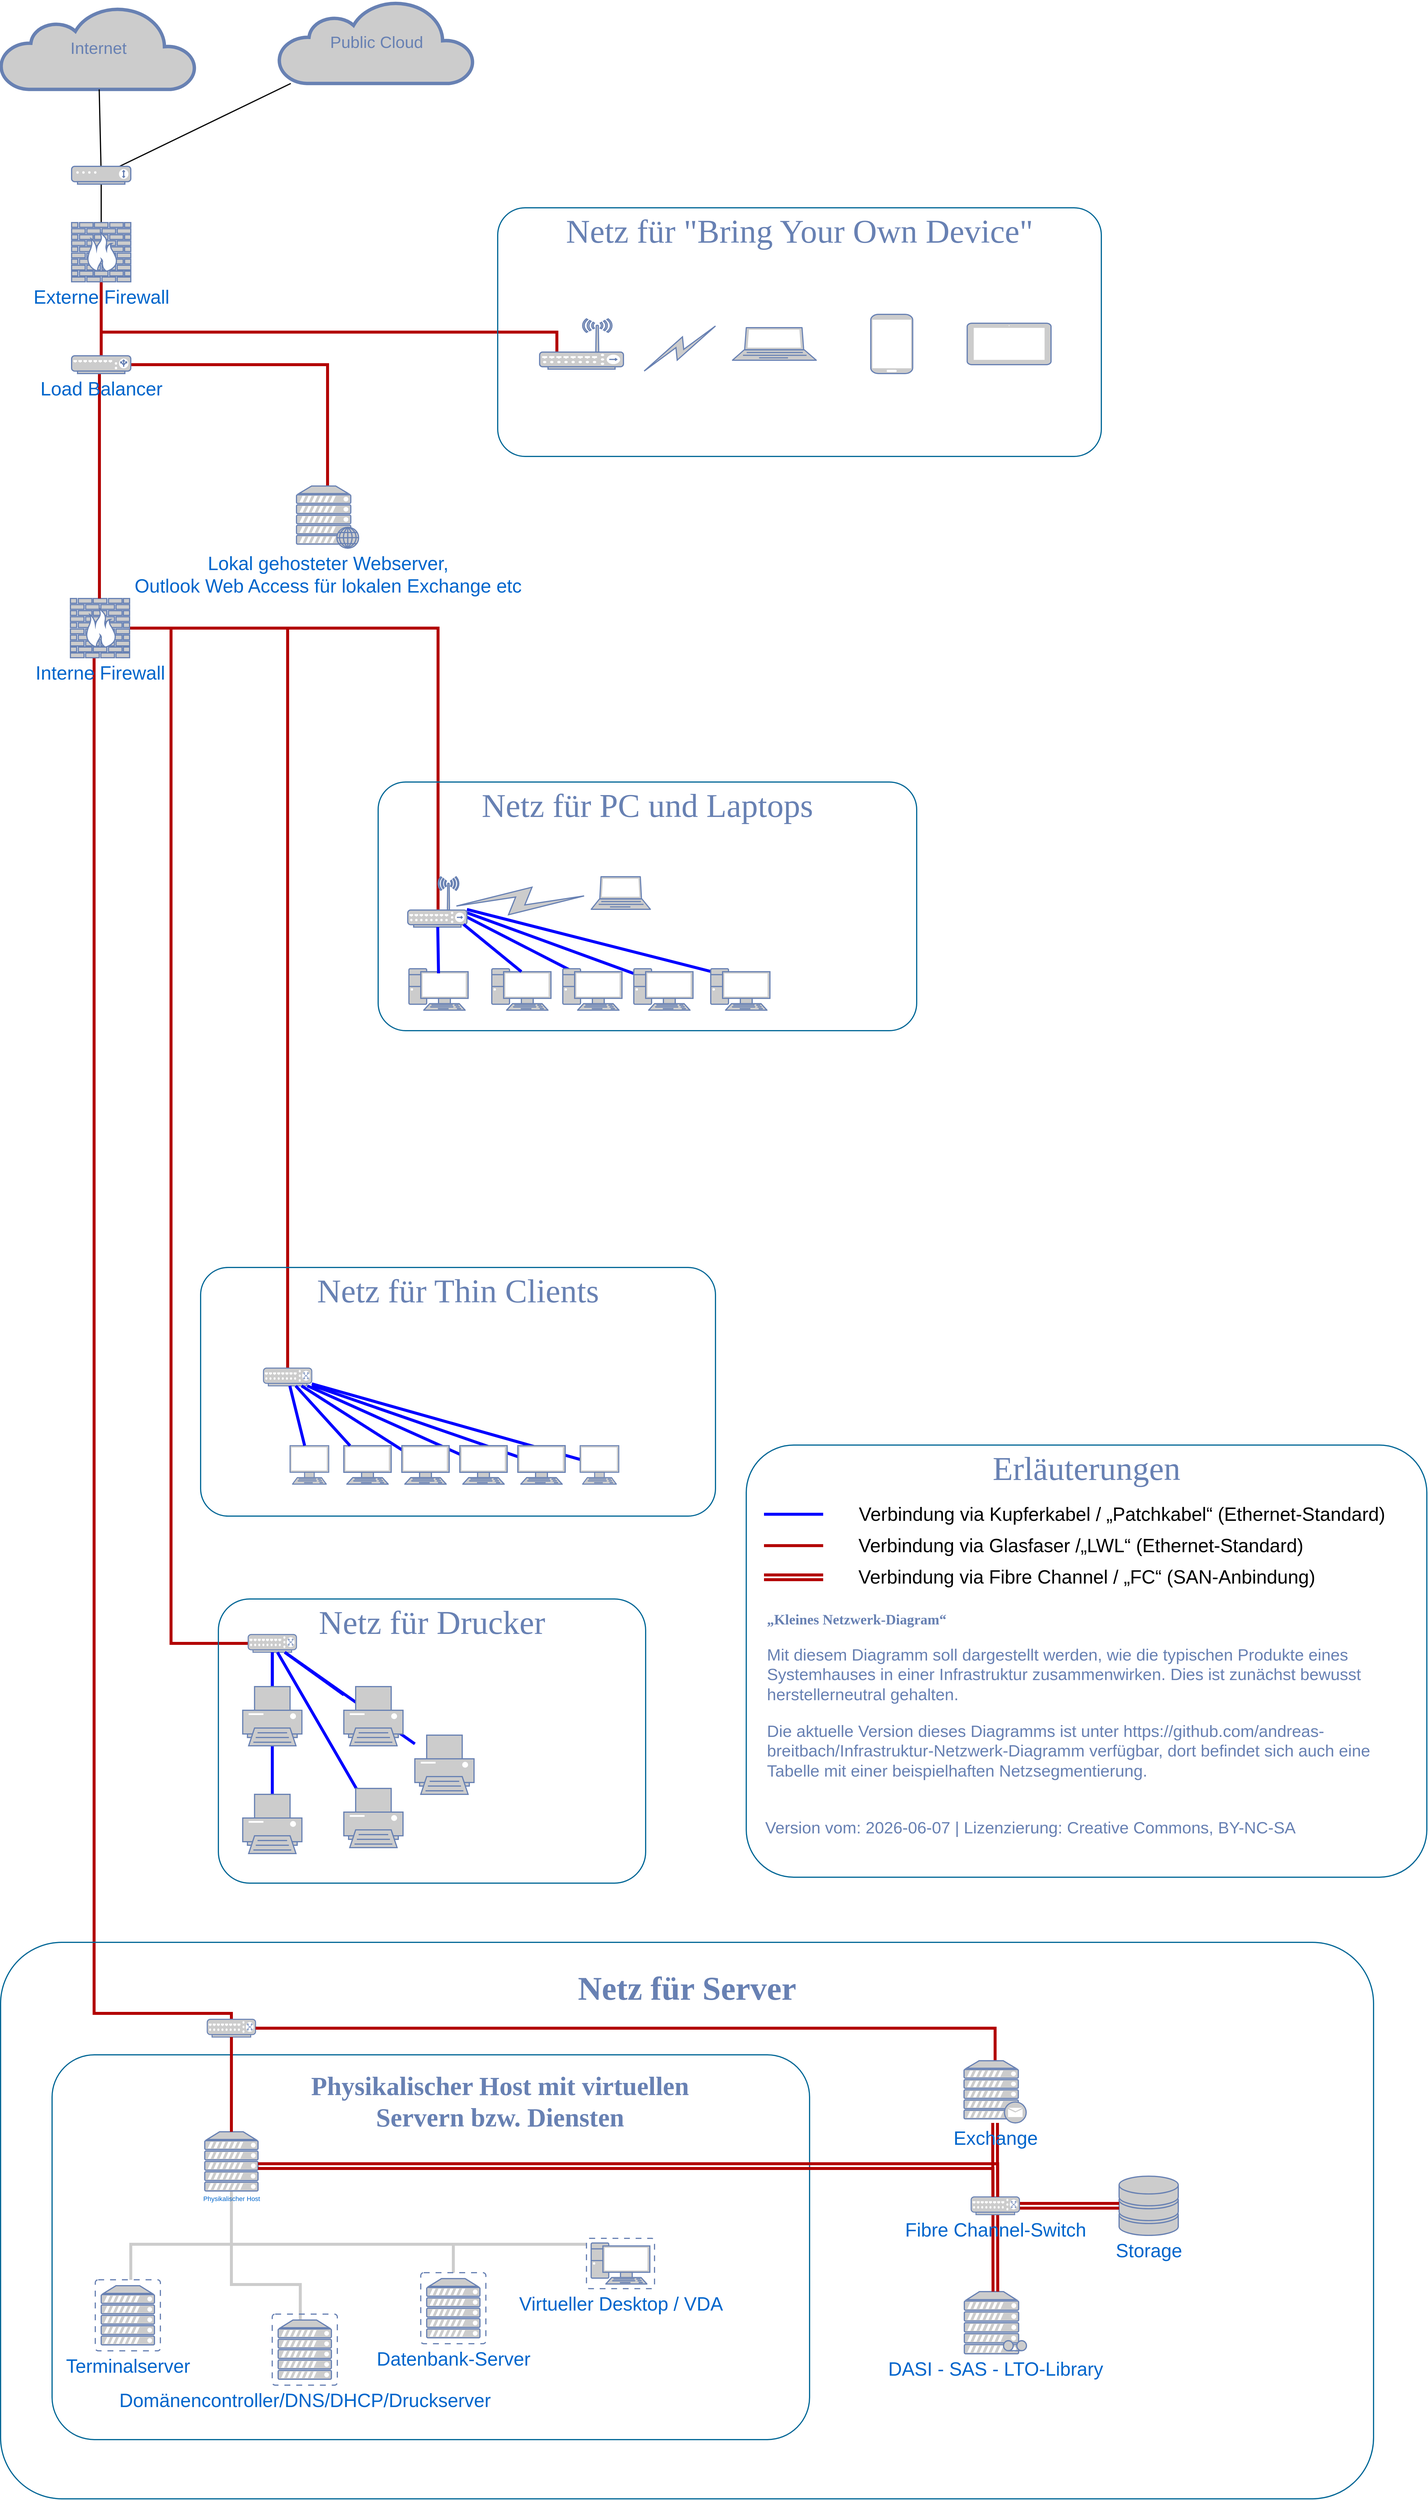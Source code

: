 <mxfile version="21.5.0" type="github">
  <diagram name="Seite-1" id="8-7M1oQOfn6xRrpXZHGh">
    <mxGraphModel dx="10344" dy="5720" grid="1" gridSize="10" guides="1" tooltips="1" connect="1" arrows="1" fold="1" page="1" pageScale="1" pageWidth="10000" pageHeight="10000" math="0" shadow="0">
      <root>
        <mxCell id="0" />
        <mxCell id="1" parent="0" />
        <mxCell id="pISYecKRWvW4cgzkgIgh-199" style="edgeStyle=orthogonalEdgeStyle;shape=connector;rounded=0;orthogonalLoop=1;jettySize=auto;html=1;entryX=0.5;entryY=1;entryDx=0;entryDy=0;entryPerimeter=0;labelBackgroundColor=default;strokeColor=#B20000;strokeWidth=5;fontFamily=Helvetica;fontSize=11;fontColor=default;endArrow=none;endFill=0;fillColor=#e51400;exitX=0.5;exitY=0.888;exitDx=0;exitDy=0;exitPerimeter=0;" parent="1" source="pISYecKRWvW4cgzkgIgh-186" target="pISYecKRWvW4cgzkgIgh-7" edge="1">
          <mxGeometry relative="1" as="geometry">
            <Array as="points">
              <mxPoint x="2460" y="660" />
              <mxPoint x="1690" y="660" />
            </Array>
          </mxGeometry>
        </mxCell>
        <mxCell id="pISYecKRWvW4cgzkgIgh-6" style="edgeStyle=none;html=1;labelBackgroundColor=none;endArrow=none;endFill=0;strokeWidth=2;fontFamily=Verdana;fontSize=28;fontColor=#6881B3;" parent="1" source="pISYecKRWvW4cgzkgIgh-7" target="pISYecKRWvW4cgzkgIgh-91" edge="1">
          <mxGeometry relative="1" as="geometry">
            <mxPoint x="1690" y="390" as="targetPoint" />
          </mxGeometry>
        </mxCell>
        <mxCell id="pISYecKRWvW4cgzkgIgh-135" style="edgeStyle=orthogonalEdgeStyle;shape=connector;rounded=0;orthogonalLoop=1;jettySize=auto;html=1;labelBackgroundColor=default;strokeColor=#B20000;strokeWidth=5;fontFamily=Helvetica;fontSize=11;fontColor=default;endArrow=none;endFill=0;fillColor=#e51400;" parent="1" source="pISYecKRWvW4cgzkgIgh-83" target="pISYecKRWvW4cgzkgIgh-134" edge="1">
          <mxGeometry relative="1" as="geometry" />
        </mxCell>
        <mxCell id="pISYecKRWvW4cgzkgIgh-136" style="edgeStyle=orthogonalEdgeStyle;shape=connector;rounded=0;orthogonalLoop=1;jettySize=auto;html=1;entryX=0.5;entryY=0;entryDx=0;entryDy=0;entryPerimeter=0;labelBackgroundColor=default;strokeColor=#B20000;strokeWidth=5;fontFamily=Helvetica;fontSize=11;fontColor=default;endArrow=none;endFill=0;fillColor=#e51400;" parent="1" source="pISYecKRWvW4cgzkgIgh-7" target="pISYecKRWvW4cgzkgIgh-83" edge="1">
          <mxGeometry relative="1" as="geometry" />
        </mxCell>
        <mxCell id="pISYecKRWvW4cgzkgIgh-7" value="&lt;div style=&quot;font-size: 32px;&quot;&gt;&lt;font style=&quot;font-size: 32px;&quot;&gt;Externe Firewall&lt;/font&gt;&lt;/div&gt;&lt;div style=&quot;font-size: 32px;&quot;&gt;&lt;font style=&quot;font-size: 32px;&quot;&gt;&lt;br&gt;&lt;/font&gt;&lt;/div&gt;" style="fontColor=#0066CC;verticalAlign=top;verticalLabelPosition=bottom;labelPosition=center;align=center;html=1;fillColor=#CCCCCC;strokeColor=#6881B3;gradientColor=none;gradientDirection=north;strokeWidth=2;shape=mxgraph.networks.firewall;rounded=0;shadow=0;comic=0;" parent="1" vertex="1">
          <mxGeometry x="1640" y="475" width="100" height="100" as="geometry" />
        </mxCell>
        <mxCell id="pISYecKRWvW4cgzkgIgh-55" value="Internet" style="html=1;fillColor=#CCCCCC;strokeColor=#6881B3;gradientColor=none;gradientDirection=north;strokeWidth=2;shape=mxgraph.networks.cloud;fontColor=#6881B3;rounded=0;shadow=0;comic=0;align=center;fontSize=28;" parent="1" vertex="1">
          <mxGeometry x="1520" y="110" width="330" height="140" as="geometry" />
        </mxCell>
        <mxCell id="pISYecKRWvW4cgzkgIgh-56" style="edgeStyle=none;html=1;labelBackgroundColor=none;endArrow=none;endFill=0;strokeWidth=2;fontFamily=Verdana;fontSize=28;fontColor=#6881B3;" parent="1" source="pISYecKRWvW4cgzkgIgh-91" target="pISYecKRWvW4cgzkgIgh-55" edge="1">
          <mxGeometry relative="1" as="geometry">
            <mxPoint x="1689.615" y="360" as="sourcePoint" />
          </mxGeometry>
        </mxCell>
        <mxCell id="pISYecKRWvW4cgzkgIgh-57" style="edgeStyle=none;html=1;labelBackgroundColor=none;endArrow=none;endFill=0;strokeWidth=2;fontFamily=Verdana;fontSize=28;fontColor=#6881B3;" parent="1" source="pISYecKRWvW4cgzkgIgh-91" target="pISYecKRWvW4cgzkgIgh-78" edge="1">
          <mxGeometry relative="1" as="geometry">
            <mxPoint x="1714.412" y="360" as="sourcePoint" />
          </mxGeometry>
        </mxCell>
        <mxCell id="pISYecKRWvW4cgzkgIgh-78" value="Public Cloud" style="html=1;fillColor=#CCCCCC;strokeColor=#6881B3;gradientColor=none;gradientDirection=north;strokeWidth=2;shape=mxgraph.networks.cloud;fontColor=#6881B3;rounded=0;shadow=0;comic=0;align=center;fontSize=28;" parent="1" vertex="1">
          <mxGeometry x="1990" y="100" width="330" height="140" as="geometry" />
        </mxCell>
        <mxCell id="pISYecKRWvW4cgzkgIgh-119" style="edgeStyle=orthogonalEdgeStyle;shape=connector;rounded=0;orthogonalLoop=1;jettySize=auto;html=1;entryX=0.5;entryY=0;entryDx=0;entryDy=0;entryPerimeter=0;labelBackgroundColor=default;strokeColor=#B20000;strokeWidth=5;fontFamily=Helvetica;fontSize=11;fontColor=default;endArrow=none;endFill=0;fillColor=#e51400;" parent="1" source="pISYecKRWvW4cgzkgIgh-80" target="pISYecKRWvW4cgzkgIgh-117" edge="1">
          <mxGeometry relative="1" as="geometry">
            <Array as="points">
              <mxPoint x="1678" y="3500" />
            </Array>
          </mxGeometry>
        </mxCell>
        <mxCell id="pISYecKRWvW4cgzkgIgh-120" style="edgeStyle=orthogonalEdgeStyle;shape=connector;rounded=0;orthogonalLoop=1;jettySize=auto;html=1;entryX=0.512;entryY=0.814;entryDx=0;entryDy=0;entryPerimeter=0;labelBackgroundColor=default;strokeColor=#B20000;strokeWidth=5;fontFamily=Helvetica;fontSize=11;fontColor=default;endArrow=none;endFill=0;fillColor=#e51400;" parent="1" source="pISYecKRWvW4cgzkgIgh-80" target="pISYecKRWvW4cgzkgIgh-70" edge="1">
          <mxGeometry relative="1" as="geometry" />
        </mxCell>
        <mxCell id="pISYecKRWvW4cgzkgIgh-121" style="edgeStyle=orthogonalEdgeStyle;shape=connector;rounded=0;orthogonalLoop=1;jettySize=auto;html=1;labelBackgroundColor=default;strokeColor=#B20000;strokeWidth=5;fontFamily=Helvetica;fontSize=11;fontColor=default;endArrow=none;endFill=0;fillColor=#e51400;" parent="1" source="pISYecKRWvW4cgzkgIgh-80" target="pISYecKRWvW4cgzkgIgh-93" edge="1">
          <mxGeometry relative="1" as="geometry" />
        </mxCell>
        <mxCell id="pISYecKRWvW4cgzkgIgh-122" style="edgeStyle=orthogonalEdgeStyle;shape=connector;rounded=0;orthogonalLoop=1;jettySize=auto;html=1;labelBackgroundColor=default;strokeColor=#B20000;strokeWidth=5;fontFamily=Helvetica;fontSize=11;fontColor=default;endArrow=none;endFill=0;fillColor=#e51400;" parent="1" target="pISYecKRWvW4cgzkgIgh-111" edge="1">
          <mxGeometry relative="1" as="geometry">
            <mxPoint x="1868" y="1160.003" as="sourcePoint" />
            <mxPoint x="2028.163" y="2199.98" as="targetPoint" />
            <Array as="points">
              <mxPoint x="1808" y="1160" />
            </Array>
          </mxGeometry>
        </mxCell>
        <mxCell id="pISYecKRWvW4cgzkgIgh-80" value="&lt;div style=&quot;font-size: 32px;&quot;&gt;Interne Firewall&lt;/div&gt;" style="fontColor=#0066CC;verticalAlign=top;verticalLabelPosition=bottom;labelPosition=center;align=center;html=1;fillColor=#CCCCCC;strokeColor=#6881B3;gradientColor=none;gradientDirection=north;strokeWidth=2;shape=mxgraph.networks.firewall;rounded=0;shadow=0;comic=0;" parent="1" vertex="1">
          <mxGeometry x="1638" y="1110" width="100" height="100" as="geometry" />
        </mxCell>
        <mxCell id="pISYecKRWvW4cgzkgIgh-137" style="edgeStyle=orthogonalEdgeStyle;shape=connector;rounded=0;orthogonalLoop=1;jettySize=auto;html=1;entryX=0.5;entryY=0;entryDx=0;entryDy=0;entryPerimeter=0;labelBackgroundColor=default;strokeColor=#B20000;strokeWidth=5;fontFamily=Helvetica;fontSize=11;fontColor=default;endArrow=none;endFill=0;fillColor=#e51400;" parent="1" edge="1">
          <mxGeometry relative="1" as="geometry">
            <mxPoint x="1689.0" y="730" as="sourcePoint" />
            <mxPoint x="1687.0" y="1110" as="targetPoint" />
            <Array as="points">
              <mxPoint x="1687" y="730" />
            </Array>
          </mxGeometry>
        </mxCell>
        <mxCell id="pISYecKRWvW4cgzkgIgh-83" value="&lt;font style=&quot;font-size: 32px;&quot;&gt;Load Balancer&lt;/font&gt;" style="fontColor=#0066CC;verticalAlign=top;verticalLabelPosition=bottom;labelPosition=center;align=center;html=1;outlineConnect=0;fillColor=#CCCCCC;strokeColor=#6881B3;gradientColor=none;gradientDirection=north;strokeWidth=2;shape=mxgraph.networks.load_balancer;" parent="1" vertex="1">
          <mxGeometry x="1640" y="700" width="100" height="30" as="geometry" />
        </mxCell>
        <mxCell id="pISYecKRWvW4cgzkgIgh-91" value="" style="fontColor=#0066CC;verticalAlign=top;verticalLabelPosition=bottom;labelPosition=center;align=center;html=1;outlineConnect=0;fillColor=#CCCCCC;strokeColor=#6881B3;gradientColor=none;gradientDirection=north;strokeWidth=2;shape=mxgraph.networks.modem;" parent="1" vertex="1">
          <mxGeometry x="1640" y="380" width="100" height="30" as="geometry" />
        </mxCell>
        <mxCell id="pISYecKRWvW4cgzkgIgh-134" value="&lt;font style=&quot;font-size: 32px;&quot;&gt;Lokal gehosteter Webserver, &lt;br&gt;&lt;/font&gt;&lt;div style=&quot;font-size: 32px;&quot;&gt;&lt;font style=&quot;font-size: 32px;&quot;&gt;Outlook Web Access für lokalen Exchange etc&lt;/font&gt;&lt;/div&gt;" style="fontColor=#0066CC;verticalAlign=top;verticalLabelPosition=bottom;labelPosition=center;align=center;html=1;outlineConnect=0;fillColor=#CCCCCC;strokeColor=#6881B3;gradientColor=none;gradientDirection=north;strokeWidth=2;shape=mxgraph.networks.web_server;fontFamily=Helvetica;fontSize=11;" parent="1" vertex="1">
          <mxGeometry x="2020" y="920" width="105" height="105" as="geometry" />
        </mxCell>
        <mxCell id="pISYecKRWvW4cgzkgIgh-175" value="" style="group" parent="1" vertex="1" connectable="0">
          <mxGeometry x="1520" y="3380" width="2320" height="940" as="geometry" />
        </mxCell>
        <mxCell id="pISYecKRWvW4cgzkgIgh-174" style="edgeStyle=orthogonalEdgeStyle;shape=link;rounded=0;orthogonalLoop=1;jettySize=auto;html=1;labelBackgroundColor=default;strokeColor=#B20000;strokeWidth=5;fontFamily=Helvetica;fontSize=11;fontColor=default;endArrow=none;endFill=0;fillColor=#e51400;" parent="pISYecKRWvW4cgzkgIgh-175" source="pISYecKRWvW4cgzkgIgh-138" target="pISYecKRWvW4cgzkgIgh-171" edge="1">
          <mxGeometry relative="1" as="geometry" />
        </mxCell>
        <mxCell id="pISYecKRWvW4cgzkgIgh-5" value="&lt;h1&gt;Netz für Server&lt;/h1&gt;" style="rounded=1;whiteSpace=wrap;html=1;shadow=0;comic=0;strokeColor=#036897;strokeWidth=2;fillColor=none;fontFamily=Verdana;fontSize=28;fontColor=#6881B3;align=center;arcSize=11;verticalAlign=top;" parent="pISYecKRWvW4cgzkgIgh-175" vertex="1">
          <mxGeometry width="2320" height="940" as="geometry" />
        </mxCell>
        <mxCell id="pISYecKRWvW4cgzkgIgh-117" value="" style="fontColor=#0066CC;verticalAlign=top;verticalLabelPosition=bottom;labelPosition=center;align=center;html=1;outlineConnect=0;fillColor=#CCCCCC;strokeColor=#6881B3;gradientColor=none;gradientDirection=north;strokeWidth=2;shape=mxgraph.networks.switch;" parent="pISYecKRWvW4cgzkgIgh-175" vertex="1">
          <mxGeometry x="349.157" y="130" width="81.69" height="30" as="geometry" />
        </mxCell>
        <mxCell id="pISYecKRWvW4cgzkgIgh-168" style="edgeStyle=orthogonalEdgeStyle;shape=connector;rounded=0;orthogonalLoop=1;jettySize=auto;html=1;entryX=1;entryY=0.5;entryDx=0;entryDy=0;entryPerimeter=0;labelBackgroundColor=default;strokeColor=#B20000;strokeWidth=5;fontFamily=Helvetica;fontSize=11;fontColor=default;endArrow=none;endFill=0;fillColor=#e51400;" parent="pISYecKRWvW4cgzkgIgh-175" source="pISYecKRWvW4cgzkgIgh-138" target="pISYecKRWvW4cgzkgIgh-117" edge="1">
          <mxGeometry relative="1" as="geometry">
            <Array as="points">
              <mxPoint x="1681" y="145" />
            </Array>
          </mxGeometry>
        </mxCell>
        <mxCell id="pISYecKRWvW4cgzkgIgh-138" value="&lt;div style=&quot;font-size: 32px;&quot;&gt;&lt;font style=&quot;font-size: 32px;&quot;&gt;Exchange&lt;/font&gt;&lt;/div&gt;" style="fontColor=#0066CC;verticalAlign=top;verticalLabelPosition=bottom;labelPosition=center;align=center;html=1;outlineConnect=0;fillColor=#CCCCCC;strokeColor=#6881B3;gradientColor=none;gradientDirection=north;strokeWidth=2;shape=mxgraph.networks.mail_server;fontFamily=Helvetica;fontSize=11;" parent="pISYecKRWvW4cgzkgIgh-175" vertex="1">
          <mxGeometry x="1628" y="200" width="105" height="105" as="geometry" />
        </mxCell>
        <mxCell id="pISYecKRWvW4cgzkgIgh-142" value="&lt;font style=&quot;font-size: 32px;&quot;&gt;Storage&lt;/font&gt;" style="fontColor=#0066CC;verticalAlign=top;verticalLabelPosition=bottom;labelPosition=center;align=center;html=1;outlineConnect=0;fillColor=#CCCCCC;strokeColor=#6881B3;gradientColor=none;gradientDirection=north;strokeWidth=2;shape=mxgraph.networks.storage;fontFamily=Helvetica;fontSize=11;" parent="pISYecKRWvW4cgzkgIgh-175" vertex="1">
          <mxGeometry x="1890" y="395" width="100" height="100" as="geometry" />
        </mxCell>
        <mxCell id="pISYecKRWvW4cgzkgIgh-145" value="&lt;font style=&quot;font-size: 32px;&quot;&gt;DASI - SAS - LTO-Library&lt;/font&gt;" style="fontColor=#0066CC;verticalAlign=top;verticalLabelPosition=bottom;labelPosition=center;align=center;html=1;outlineConnect=0;fillColor=#CCCCCC;strokeColor=#6881B3;gradientColor=none;gradientDirection=north;strokeWidth=2;shape=mxgraph.networks.tape_storage;fontFamily=Helvetica;fontSize=11;" parent="pISYecKRWvW4cgzkgIgh-175" vertex="1">
          <mxGeometry x="1628.5" y="590" width="105" height="105" as="geometry" />
        </mxCell>
        <mxCell id="pISYecKRWvW4cgzkgIgh-166" value="" style="group" parent="pISYecKRWvW4cgzkgIgh-175" vertex="1" connectable="0">
          <mxGeometry x="87" y="190" width="1470" height="650" as="geometry" />
        </mxCell>
        <mxCell id="pISYecKRWvW4cgzkgIgh-157" value="&lt;h1&gt;&lt;br&gt;&lt;/h1&gt;" style="rounded=1;whiteSpace=wrap;html=1;shadow=0;comic=0;strokeColor=#036897;strokeWidth=2;fillColor=none;fontFamily=Verdana;fontSize=28;fontColor=#6881B3;align=center;arcSize=11;verticalAlign=top;" parent="pISYecKRWvW4cgzkgIgh-166" vertex="1">
          <mxGeometry width="1280" height="650" as="geometry" />
        </mxCell>
        <mxCell id="pISYecKRWvW4cgzkgIgh-165" style="edgeStyle=orthogonalEdgeStyle;shape=connector;rounded=0;orthogonalLoop=1;jettySize=auto;html=1;labelBackgroundColor=default;strokeColor=#CCCCCC;strokeWidth=5;fontFamily=Helvetica;fontSize=11;fontColor=default;endArrow=none;endFill=0;fillColor=#e51400;exitX=0.431;exitY=0.277;exitDx=0;exitDy=0;exitPerimeter=0;" parent="pISYecKRWvW4cgzkgIgh-166" source="pISYecKRWvW4cgzkgIgh-149" target="pISYecKRWvW4cgzkgIgh-144" edge="1">
          <mxGeometry relative="1" as="geometry">
            <mxPoint x="-120" y="310" as="sourcePoint" />
            <mxPoint x="95.059" y="79.0" as="targetPoint" />
            <Array as="points">
              <mxPoint x="419" y="388" />
              <mxPoint x="303" y="388" />
            </Array>
          </mxGeometry>
        </mxCell>
        <mxCell id="pISYecKRWvW4cgzkgIgh-149" value="&lt;font style=&quot;font-size: 32px;&quot;&gt;Domänencontroller/DNS/DHCP/Druckserver&lt;/font&gt;" style="fontColor=#0066CC;verticalAlign=top;verticalLabelPosition=bottom;labelPosition=center;align=center;html=1;outlineConnect=0;fillColor=#CCCCCC;strokeColor=#6881B3;gradientColor=none;gradientDirection=north;strokeWidth=2;shape=mxgraph.networks.virtual_server;fontFamily=Helvetica;fontSize=11;" parent="pISYecKRWvW4cgzkgIgh-166" vertex="1">
          <mxGeometry x="372" y="438" width="110" height="120" as="geometry" />
        </mxCell>
        <mxCell id="pISYecKRWvW4cgzkgIgh-162" style="edgeStyle=orthogonalEdgeStyle;shape=connector;rounded=0;orthogonalLoop=1;jettySize=auto;html=1;labelBackgroundColor=default;strokeColor=#CCCCCC;strokeWidth=5;fontFamily=Helvetica;fontSize=11;fontColor=default;endArrow=none;endFill=0;fillColor=#e51400;" parent="pISYecKRWvW4cgzkgIgh-166" source="pISYecKRWvW4cgzkgIgh-150" target="pISYecKRWvW4cgzkgIgh-144" edge="1">
          <mxGeometry relative="1" as="geometry">
            <Array as="points">
              <mxPoint x="133" y="320" />
              <mxPoint x="303" y="320" />
            </Array>
          </mxGeometry>
        </mxCell>
        <mxCell id="pISYecKRWvW4cgzkgIgh-150" value="&lt;font style=&quot;font-size: 32px;&quot;&gt;Terminalserver&lt;/font&gt;" style="fontColor=#0066CC;verticalAlign=top;verticalLabelPosition=bottom;labelPosition=center;align=center;html=1;outlineConnect=0;fillColor=#CCCCCC;strokeColor=#6881B3;gradientColor=none;gradientDirection=north;strokeWidth=2;shape=mxgraph.networks.virtual_server;fontFamily=Helvetica;fontSize=11;" parent="pISYecKRWvW4cgzkgIgh-166" vertex="1">
          <mxGeometry x="73" y="380" width="110" height="120" as="geometry" />
        </mxCell>
        <mxCell id="pISYecKRWvW4cgzkgIgh-164" style="edgeStyle=orthogonalEdgeStyle;shape=connector;rounded=0;orthogonalLoop=1;jettySize=auto;html=1;labelBackgroundColor=default;strokeColor=#CCCCCC;strokeWidth=5;fontFamily=Helvetica;fontSize=11;fontColor=default;endArrow=none;endFill=0;fillColor=#e51400;" parent="pISYecKRWvW4cgzkgIgh-166" source="pISYecKRWvW4cgzkgIgh-152" target="pISYecKRWvW4cgzkgIgh-144" edge="1">
          <mxGeometry relative="1" as="geometry">
            <Array as="points">
              <mxPoint x="678" y="320" />
              <mxPoint x="303" y="320" />
            </Array>
          </mxGeometry>
        </mxCell>
        <mxCell id="pISYecKRWvW4cgzkgIgh-152" value="&lt;div style=&quot;font-size: 32px;&quot;&gt;Datenbank-Server&lt;/div&gt;" style="fontColor=#0066CC;verticalAlign=top;verticalLabelPosition=bottom;labelPosition=center;align=center;html=1;outlineConnect=0;fillColor=#CCCCCC;strokeColor=#6881B3;gradientColor=none;gradientDirection=north;strokeWidth=2;shape=mxgraph.networks.virtual_server;fontFamily=Helvetica;fontSize=11;" parent="pISYecKRWvW4cgzkgIgh-166" vertex="1">
          <mxGeometry x="623" y="368" width="110" height="120" as="geometry" />
        </mxCell>
        <mxCell id="pISYecKRWvW4cgzkgIgh-163" style="edgeStyle=orthogonalEdgeStyle;shape=connector;rounded=0;orthogonalLoop=1;jettySize=auto;html=1;labelBackgroundColor=default;strokeColor=#CCCCCC;strokeWidth=5;fontFamily=Helvetica;fontSize=11;fontColor=default;endArrow=none;endFill=0;fillColor=#e51400;" parent="pISYecKRWvW4cgzkgIgh-166" source="pISYecKRWvW4cgzkgIgh-153" target="pISYecKRWvW4cgzkgIgh-144" edge="1">
          <mxGeometry relative="1" as="geometry">
            <Array as="points">
              <mxPoint x="768" y="320" />
              <mxPoint x="303" y="320" />
            </Array>
          </mxGeometry>
        </mxCell>
        <mxCell id="pISYecKRWvW4cgzkgIgh-153" value="&lt;div style=&quot;font-size: 32px;&quot;&gt;Virtueller Desktop / VDA&lt;/div&gt;" style="fontColor=#0066CC;verticalAlign=top;verticalLabelPosition=bottom;labelPosition=center;align=center;html=1;outlineConnect=0;fillColor=#CCCCCC;strokeColor=#6881B3;gradientColor=none;gradientDirection=north;strokeWidth=2;shape=mxgraph.networks.virtual_pc;fontFamily=Helvetica;fontSize=11;" parent="pISYecKRWvW4cgzkgIgh-166" vertex="1">
          <mxGeometry x="903" y="310" width="115" height="85" as="geometry" />
        </mxCell>
        <mxCell id="pISYecKRWvW4cgzkgIgh-154" value="" style="rounded=1;whiteSpace=wrap;html=1;fontFamily=Helvetica;fontSize=11;fontColor=default;opacity=0;" parent="pISYecKRWvW4cgzkgIgh-166" vertex="1">
          <mxGeometry x="630" y="250" width="120" height="60" as="geometry" />
        </mxCell>
        <mxCell id="pISYecKRWvW4cgzkgIgh-155" value="" style="rounded=1;whiteSpace=wrap;html=1;fontFamily=Helvetica;fontSize=11;fontColor=default;opacity=0;" parent="pISYecKRWvW4cgzkgIgh-166" vertex="1">
          <mxGeometry x="630" y="150" width="120" height="60" as="geometry" />
        </mxCell>
        <mxCell id="pISYecKRWvW4cgzkgIgh-147" value="&lt;h1&gt;&lt;font style=&quot;font-size: 44px;&quot; face=&quot;Verdana&quot; color=&quot;#6881b3&quot;&gt;Physikalischer Host mit virtuellen Servern bzw. Diensten&lt;br&gt;&lt;/font&gt;&lt;/h1&gt;" style="text;html=1;strokeColor=none;fillColor=none;align=center;verticalAlign=middle;whiteSpace=wrap;rounded=0;fontSize=11;fontFamily=Helvetica;fontColor=default;" parent="pISYecKRWvW4cgzkgIgh-166" vertex="1">
          <mxGeometry x="372" y="10" width="770" height="140" as="geometry" />
        </mxCell>
        <mxCell id="pISYecKRWvW4cgzkgIgh-144" value="&lt;div&gt;Physikalischer Host&lt;/div&gt;&lt;div&gt;&lt;br&gt;&lt;/div&gt;" style="fontColor=#0066CC;verticalAlign=top;verticalLabelPosition=bottom;labelPosition=center;align=center;html=1;outlineConnect=0;fillColor=#CCCCCC;strokeColor=#6881B3;gradientColor=none;gradientDirection=north;strokeWidth=2;shape=mxgraph.networks.server;fontFamily=Helvetica;fontSize=11;" parent="pISYecKRWvW4cgzkgIgh-166" vertex="1">
          <mxGeometry x="258" y="130" width="90" height="100" as="geometry" />
        </mxCell>
        <mxCell id="pISYecKRWvW4cgzkgIgh-167" style="edgeStyle=orthogonalEdgeStyle;shape=connector;rounded=0;orthogonalLoop=1;jettySize=auto;html=1;labelBackgroundColor=default;strokeColor=#B20000;strokeWidth=5;fontFamily=Helvetica;fontSize=11;fontColor=default;endArrow=none;endFill=0;fillColor=#e51400;" parent="pISYecKRWvW4cgzkgIgh-175" source="pISYecKRWvW4cgzkgIgh-117" target="pISYecKRWvW4cgzkgIgh-144" edge="1">
          <mxGeometry relative="1" as="geometry" />
        </mxCell>
        <mxCell id="pISYecKRWvW4cgzkgIgh-172" value="" style="edgeStyle=orthogonalEdgeStyle;shape=link;rounded=0;orthogonalLoop=1;jettySize=auto;html=1;labelBackgroundColor=default;strokeColor=#B20000;strokeWidth=5;fontFamily=Helvetica;fontSize=11;fontColor=default;endArrow=none;endFill=0;fillColor=#e51400;" parent="pISYecKRWvW4cgzkgIgh-175" source="pISYecKRWvW4cgzkgIgh-142" target="pISYecKRWvW4cgzkgIgh-171" edge="1">
          <mxGeometry relative="1" as="geometry">
            <mxPoint x="2210" y="450" as="sourcePoint" />
            <mxPoint x="390" y="390" as="targetPoint" />
            <Array as="points">
              <mxPoint x="1980" y="445" />
              <mxPoint x="1980" y="445" />
            </Array>
          </mxGeometry>
        </mxCell>
        <mxCell id="pISYecKRWvW4cgzkgIgh-173" style="edgeStyle=orthogonalEdgeStyle;shape=link;rounded=0;orthogonalLoop=1;jettySize=auto;html=1;labelBackgroundColor=default;strokeColor=#B20000;strokeWidth=5;fontFamily=Helvetica;fontSize=11;fontColor=default;endArrow=none;endFill=0;fillColor=#e51400;" parent="pISYecKRWvW4cgzkgIgh-175" source="pISYecKRWvW4cgzkgIgh-171" target="pISYecKRWvW4cgzkgIgh-145" edge="1">
          <mxGeometry relative="1" as="geometry" />
        </mxCell>
        <mxCell id="pISYecKRWvW4cgzkgIgh-171" value="&lt;font style=&quot;font-size: 32px;&quot;&gt;Fibre Channel-Switch&lt;/font&gt;" style="fontColor=#0066CC;verticalAlign=top;verticalLabelPosition=bottom;labelPosition=center;align=center;html=1;outlineConnect=0;fillColor=#CCCCCC;strokeColor=#6881B3;gradientColor=none;gradientDirection=north;strokeWidth=2;shape=mxgraph.networks.switch;" parent="pISYecKRWvW4cgzkgIgh-175" vertex="1">
          <mxGeometry x="1639.997" y="430" width="81.69" height="30" as="geometry" />
        </mxCell>
        <mxCell id="pISYecKRWvW4cgzkgIgh-170" style="edgeStyle=orthogonalEdgeStyle;shape=link;rounded=0;orthogonalLoop=1;jettySize=auto;html=1;labelBackgroundColor=default;strokeColor=#B20000;strokeWidth=5;fontFamily=Helvetica;fontSize=11;fontColor=default;endArrow=none;endFill=0;fillColor=#e51400;" parent="pISYecKRWvW4cgzkgIgh-175" source="pISYecKRWvW4cgzkgIgh-171" target="pISYecKRWvW4cgzkgIgh-144" edge="1">
          <mxGeometry relative="1" as="geometry">
            <Array as="points">
              <mxPoint x="1681" y="378" />
            </Array>
          </mxGeometry>
        </mxCell>
        <mxCell id="pISYecKRWvW4cgzkgIgh-179" value="" style="group" parent="1" vertex="1" connectable="0">
          <mxGeometry x="2360" y="450" width="1020" height="420" as="geometry" />
        </mxCell>
        <mxCell id="pISYecKRWvW4cgzkgIgh-180" value="&lt;font style=&quot;font-size: 56px;&quot;&gt;Netz für &quot;Bring Your Own Device&quot;&lt;/font&gt;" style="rounded=1;whiteSpace=wrap;html=1;shadow=0;comic=0;strokeColor=#036897;strokeWidth=2;fillColor=none;fontFamily=Verdana;fontSize=28;fontColor=#6881B3;align=center;arcSize=11;verticalAlign=top;" parent="pISYecKRWvW4cgzkgIgh-179" vertex="1">
          <mxGeometry width="1020" height="420" as="geometry" />
        </mxCell>
        <mxCell id="pISYecKRWvW4cgzkgIgh-186" value="" style="fontColor=#0066CC;verticalAlign=top;verticalLabelPosition=bottom;labelPosition=center;align=center;html=1;fillColor=#CCCCCC;strokeColor=#6881B3;gradientColor=none;gradientDirection=north;strokeWidth=2;shape=mxgraph.networks.wireless_hub;rounded=0;shadow=0;comic=0;" parent="pISYecKRWvW4cgzkgIgh-179" vertex="1">
          <mxGeometry x="70.833" y="187.5" width="141.667" height="85" as="geometry" />
        </mxCell>
        <mxCell id="pISYecKRWvW4cgzkgIgh-187" value="" style="html=1;fillColor=#CCCCCC;strokeColor=#6881B3;gradientColor=none;gradientDirection=north;strokeWidth=2;shape=mxgraph.networks.comm_link_edge;html=1;labelBackgroundColor=none;endArrow=none;endFill=0;fontFamily=Verdana;fontSize=20;" parent="pISYecKRWvW4cgzkgIgh-179" edge="1">
          <mxGeometry width="100" height="100" relative="1" as="geometry">
            <mxPoint x="240.83" y="280.0" as="sourcePoint" />
            <mxPoint x="374.708" y="195.44" as="targetPoint" />
          </mxGeometry>
        </mxCell>
        <mxCell id="pISYecKRWvW4cgzkgIgh-195" value="" style="fontColor=#0066CC;verticalAlign=top;verticalLabelPosition=bottom;labelPosition=center;align=center;html=1;outlineConnect=0;fillColor=#CCCCCC;strokeColor=#6881B3;gradientColor=none;gradientDirection=north;strokeWidth=2;shape=mxgraph.networks.tablet;fontFamily=Helvetica;fontSize=11;" parent="pISYecKRWvW4cgzkgIgh-179" vertex="1">
          <mxGeometry x="793.333" y="195" width="141.667" height="70" as="geometry" />
        </mxCell>
        <mxCell id="pISYecKRWvW4cgzkgIgh-196" value="" style="fontColor=#0066CC;verticalAlign=top;verticalLabelPosition=bottom;labelPosition=center;align=center;html=1;outlineConnect=0;fillColor=#CCCCCC;strokeColor=#6881B3;gradientColor=none;gradientDirection=north;strokeWidth=2;shape=mxgraph.networks.mobile;fontFamily=Helvetica;fontSize=11;" parent="pISYecKRWvW4cgzkgIgh-179" vertex="1">
          <mxGeometry x="630.417" y="180" width="70.833" height="100" as="geometry" />
        </mxCell>
        <mxCell id="pISYecKRWvW4cgzkgIgh-197" value="" style="fontColor=#0066CC;verticalAlign=top;verticalLabelPosition=bottom;labelPosition=center;align=center;html=1;outlineConnect=0;fillColor=#CCCCCC;strokeColor=#6881B3;gradientColor=none;gradientDirection=north;strokeWidth=2;shape=mxgraph.networks.laptop;fontFamily=Helvetica;fontSize=11;" parent="pISYecKRWvW4cgzkgIgh-179" vertex="1">
          <mxGeometry x="396.667" y="202.5" width="141.667" height="55" as="geometry" />
        </mxCell>
        <mxCell id="ngwGiqMMLVKh6pp5jCwA-29" value="" style="group" vertex="1" connectable="0" parent="1">
          <mxGeometry x="2158" y="1420" width="910" height="420" as="geometry" />
        </mxCell>
        <mxCell id="pISYecKRWvW4cgzkgIgh-73" style="edgeStyle=none;html=1;labelBackgroundColor=none;endArrow=none;endFill=0;strokeWidth=5;fontFamily=Verdana;fontSize=15;fontColor=#036897;exitX=0.276;exitY=0.144;exitDx=0;exitDy=0;exitPerimeter=0;strokeColor=#0000FF;" parent="ngwGiqMMLVKh6pp5jCwA-29" source="pISYecKRWvW4cgzkgIgh-65" target="pISYecKRWvW4cgzkgIgh-70" edge="1">
          <mxGeometry relative="1" as="geometry" />
        </mxCell>
        <mxCell id="pISYecKRWvW4cgzkgIgh-74" style="edgeStyle=none;html=1;labelBackgroundColor=none;endArrow=none;endFill=0;strokeWidth=5;fontFamily=Verdana;fontSize=15;fontColor=#036897;exitX=0.202;exitY=0.22;exitDx=0;exitDy=0;exitPerimeter=0;strokeColor=#0000FF;" parent="ngwGiqMMLVKh6pp5jCwA-29" source="pISYecKRWvW4cgzkgIgh-66" target="pISYecKRWvW4cgzkgIgh-70" edge="1">
          <mxGeometry relative="1" as="geometry" />
        </mxCell>
        <mxCell id="pISYecKRWvW4cgzkgIgh-75" style="edgeStyle=none;html=1;labelBackgroundColor=none;endArrow=none;endFill=0;strokeWidth=5;fontFamily=Verdana;fontSize=15;fontColor=#036897;exitX=0.218;exitY=0.144;exitDx=0;exitDy=0;exitPerimeter=0;strokeColor=#0000FF;" parent="ngwGiqMMLVKh6pp5jCwA-29" source="pISYecKRWvW4cgzkgIgh-67" target="pISYecKRWvW4cgzkgIgh-70" edge="1">
          <mxGeometry relative="1" as="geometry" />
        </mxCell>
        <mxCell id="pISYecKRWvW4cgzkgIgh-2" value="&lt;font style=&quot;font-size: 56px;&quot;&gt;Netz für PC und Laptops&lt;/font&gt;" style="rounded=1;whiteSpace=wrap;html=1;shadow=0;comic=0;strokeColor=#036897;strokeWidth=2;fillColor=none;fontFamily=Verdana;fontSize=28;fontColor=#6881B3;align=center;arcSize=11;verticalAlign=top;" parent="ngwGiqMMLVKh6pp5jCwA-29" vertex="1">
          <mxGeometry width="910" height="420" as="geometry" />
        </mxCell>
        <mxCell id="pISYecKRWvW4cgzkgIgh-63" value="" style="fontColor=#0066CC;verticalAlign=top;verticalLabelPosition=bottom;labelPosition=center;align=center;html=1;fillColor=#CCCCCC;strokeColor=#6881B3;gradientColor=none;gradientDirection=north;strokeWidth=2;shape=mxgraph.networks.pc;rounded=0;shadow=0;comic=0;" parent="ngwGiqMMLVKh6pp5jCwA-29" vertex="1">
          <mxGeometry x="52" y="315.412" width="100" height="70" as="geometry" />
        </mxCell>
        <mxCell id="pISYecKRWvW4cgzkgIgh-64" value="" style="fontColor=#0066CC;verticalAlign=top;verticalLabelPosition=bottom;labelPosition=center;align=center;html=1;fillColor=#CCCCCC;strokeColor=#6881B3;gradientColor=none;gradientDirection=north;strokeWidth=2;shape=mxgraph.networks.pc;rounded=0;shadow=0;comic=0;" parent="ngwGiqMMLVKh6pp5jCwA-29" vertex="1">
          <mxGeometry x="192" y="315.412" width="100" height="70" as="geometry" />
        </mxCell>
        <mxCell id="pISYecKRWvW4cgzkgIgh-65" value="" style="fontColor=#0066CC;verticalAlign=top;verticalLabelPosition=bottom;labelPosition=center;align=center;html=1;fillColor=#CCCCCC;strokeColor=#6881B3;gradientColor=none;gradientDirection=north;strokeWidth=2;shape=mxgraph.networks.pc;rounded=0;shadow=0;comic=0;" parent="ngwGiqMMLVKh6pp5jCwA-29" vertex="1">
          <mxGeometry x="312" y="315.412" width="100" height="70" as="geometry" />
        </mxCell>
        <mxCell id="pISYecKRWvW4cgzkgIgh-66" value="" style="fontColor=#0066CC;verticalAlign=top;verticalLabelPosition=bottom;labelPosition=center;align=center;html=1;fillColor=#CCCCCC;strokeColor=#6881B3;gradientColor=none;gradientDirection=north;strokeWidth=2;shape=mxgraph.networks.pc;rounded=0;shadow=0;comic=0;" parent="ngwGiqMMLVKh6pp5jCwA-29" vertex="1">
          <mxGeometry x="432" y="315.412" width="100" height="70" as="geometry" />
        </mxCell>
        <mxCell id="pISYecKRWvW4cgzkgIgh-67" value="" style="fontColor=#0066CC;verticalAlign=top;verticalLabelPosition=bottom;labelPosition=center;align=center;html=1;fillColor=#CCCCCC;strokeColor=#6881B3;gradientColor=none;gradientDirection=north;strokeWidth=2;shape=mxgraph.networks.pc;rounded=0;shadow=0;comic=0;" parent="ngwGiqMMLVKh6pp5jCwA-29" vertex="1">
          <mxGeometry x="562" y="315.412" width="100" height="70" as="geometry" />
        </mxCell>
        <mxCell id="pISYecKRWvW4cgzkgIgh-70" value="" style="fontColor=#0066CC;verticalAlign=top;verticalLabelPosition=bottom;labelPosition=center;align=center;html=1;fillColor=#CCCCCC;strokeColor=#6881B3;gradientColor=none;gradientDirection=north;strokeWidth=2;shape=mxgraph.networks.wireless_hub;rounded=0;shadow=0;comic=0;" parent="ngwGiqMMLVKh6pp5jCwA-29" vertex="1">
          <mxGeometry x="50" y="160.002" width="100" height="85" as="geometry" />
        </mxCell>
        <mxCell id="pISYecKRWvW4cgzkgIgh-76" value="" style="html=1;fillColor=#CCCCCC;strokeColor=#6881B3;gradientColor=none;gradientDirection=north;strokeWidth=2;shape=mxgraph.networks.comm_link_edge;html=1;labelBackgroundColor=none;endArrow=none;endFill=0;fontFamily=Verdana;fontSize=20;entryX=0.702;entryY=0.593;entryDx=0;entryDy=0;entryPerimeter=0;" parent="ngwGiqMMLVKh6pp5jCwA-29" source="pISYecKRWvW4cgzkgIgh-88" target="pISYecKRWvW4cgzkgIgh-70" edge="1">
          <mxGeometry width="100" height="100" relative="1" as="geometry">
            <mxPoint x="306.04" y="197.18" as="sourcePoint" />
            <mxPoint x="177.96" y="180.0" as="targetPoint" />
          </mxGeometry>
        </mxCell>
        <mxCell id="pISYecKRWvW4cgzkgIgh-88" value="" style="fontColor=#0066CC;verticalAlign=top;verticalLabelPosition=bottom;labelPosition=center;align=center;html=1;outlineConnect=0;fillColor=#CCCCCC;strokeColor=#6881B3;gradientColor=none;gradientDirection=north;strokeWidth=2;shape=mxgraph.networks.laptop;" parent="ngwGiqMMLVKh6pp5jCwA-29" vertex="1">
          <mxGeometry x="360" y="160" width="100" height="55" as="geometry" />
        </mxCell>
        <mxCell id="pISYecKRWvW4cgzkgIgh-71" style="edgeStyle=none;html=1;labelBackgroundColor=none;endArrow=none;endFill=0;strokeWidth=5;fontFamily=Verdana;fontSize=15;fontColor=#036897;exitX=0.5;exitY=0.11;exitDx=0;exitDy=0;exitPerimeter=0;strokeColor=#0000FF;" parent="ngwGiqMMLVKh6pp5jCwA-29" source="pISYecKRWvW4cgzkgIgh-63" target="pISYecKRWvW4cgzkgIgh-70" edge="1">
          <mxGeometry relative="1" as="geometry">
            <mxPoint x="2162" y="1425.412" as="targetPoint" />
          </mxGeometry>
        </mxCell>
        <mxCell id="pISYecKRWvW4cgzkgIgh-72" style="edgeStyle=none;html=1;labelBackgroundColor=none;endArrow=none;endFill=0;strokeWidth=5;fontFamily=Verdana;fontSize=15;fontColor=#036897;exitX=0.5;exitY=0.07;exitDx=0;exitDy=0;exitPerimeter=0;entryX=0.942;entryY=0.946;entryDx=0;entryDy=0;entryPerimeter=0;strokeColor=#0000FF;" parent="ngwGiqMMLVKh6pp5jCwA-29" source="pISYecKRWvW4cgzkgIgh-64" target="pISYecKRWvW4cgzkgIgh-70" edge="1">
          <mxGeometry relative="1" as="geometry" />
        </mxCell>
        <mxCell id="ngwGiqMMLVKh6pp5jCwA-47" value="" style="group" vertex="1" connectable="0" parent="1">
          <mxGeometry x="2770" y="2540" width="1160" height="730" as="geometry" />
        </mxCell>
        <mxCell id="ngwGiqMMLVKh6pp5jCwA-48" value="&lt;font style=&quot;font-size: 56px;&quot;&gt;Erläuterungen&lt;/font&gt;" style="rounded=1;whiteSpace=wrap;html=1;shadow=0;comic=0;strokeColor=#036897;strokeWidth=2;fillColor=none;fontFamily=Verdana;fontSize=28;fontColor=#6881B3;align=center;arcSize=11;verticalAlign=top;" vertex="1" parent="ngwGiqMMLVKh6pp5jCwA-47">
          <mxGeometry x="10" width="1150" height="730.0" as="geometry" />
        </mxCell>
        <mxCell id="ngwGiqMMLVKh6pp5jCwA-50" style="edgeStyle=none;shape=connector;rounded=0;orthogonalLoop=1;jettySize=auto;html=1;labelBackgroundColor=default;strokeColor=#0000FF;strokeWidth=5;fontFamily=Helvetica;fontSize=11;fontColor=default;endArrow=none;endFill=0;fillColor=#e51400;" edge="1" parent="ngwGiqMMLVKh6pp5jCwA-47" target="ngwGiqMMLVKh6pp5jCwA-49">
          <mxGeometry relative="1" as="geometry">
            <mxPoint x="253.0" y="172.243" as="sourcePoint" />
          </mxGeometry>
        </mxCell>
        <mxCell id="ngwGiqMMLVKh6pp5jCwA-51" style="edgeStyle=none;shape=connector;rounded=0;orthogonalLoop=1;jettySize=auto;html=1;labelBackgroundColor=default;strokeColor=#0000FF;strokeWidth=5;fontFamily=Helvetica;fontSize=11;fontColor=default;endArrow=none;endFill=0;fillColor=#e51400;" edge="1" parent="ngwGiqMMLVKh6pp5jCwA-47" target="ngwGiqMMLVKh6pp5jCwA-49">
          <mxGeometry relative="1" as="geometry">
            <mxPoint x="568" y="189.936" as="sourcePoint" />
          </mxGeometry>
        </mxCell>
        <mxCell id="ngwGiqMMLVKh6pp5jCwA-52" style="edgeStyle=none;shape=connector;rounded=0;orthogonalLoop=1;jettySize=auto;html=1;labelBackgroundColor=default;strokeColor=#0000FF;strokeWidth=5;fontFamily=Helvetica;fontSize=11;fontColor=default;endArrow=none;endFill=0;fillColor=#e51400;" edge="1" parent="ngwGiqMMLVKh6pp5jCwA-47" target="ngwGiqMMLVKh6pp5jCwA-49">
          <mxGeometry relative="1" as="geometry">
            <mxPoint x="725" y="192.668" as="sourcePoint" />
          </mxGeometry>
        </mxCell>
        <mxCell id="ngwGiqMMLVKh6pp5jCwA-53" style="edgeStyle=none;shape=connector;rounded=0;orthogonalLoop=1;jettySize=auto;html=1;labelBackgroundColor=default;strokeColor=#0000FF;strokeWidth=5;fontFamily=Helvetica;fontSize=11;fontColor=default;endArrow=none;endFill=0;fillColor=#e51400;" edge="1" parent="ngwGiqMMLVKh6pp5jCwA-47" target="ngwGiqMMLVKh6pp5jCwA-49">
          <mxGeometry relative="1" as="geometry">
            <mxPoint x="123.111" y="150.867" as="sourcePoint" />
          </mxGeometry>
        </mxCell>
        <mxCell id="ngwGiqMMLVKh6pp5jCwA-54" style="edgeStyle=none;shape=connector;rounded=0;orthogonalLoop=1;jettySize=auto;html=1;labelBackgroundColor=default;strokeColor=#0000FF;strokeWidth=5;fontFamily=Helvetica;fontSize=11;fontColor=default;endArrow=none;endFill=0;fillColor=#e51400;" edge="1" parent="ngwGiqMMLVKh6pp5jCwA-47" source="ngwGiqMMLVKh6pp5jCwA-49">
          <mxGeometry relative="1" as="geometry">
            <mxPoint x="410" y="184.839" as="targetPoint" />
          </mxGeometry>
        </mxCell>
        <mxCell id="ngwGiqMMLVKh6pp5jCwA-60" value="" style="group" vertex="1" connectable="0" parent="ngwGiqMMLVKh6pp5jCwA-47">
          <mxGeometry x="40" y="144.75" width="920" height="50.968" as="geometry" />
        </mxCell>
        <mxCell id="ngwGiqMMLVKh6pp5jCwA-27" value="" style="endArrow=none;html=1;rounded=0;strokeWidth=5;strokeColor=#B20000;" edge="1" parent="ngwGiqMMLVKh6pp5jCwA-60">
          <mxGeometry width="50" height="50" relative="1" as="geometry">
            <mxPoint y="25.107" as="sourcePoint" />
            <mxPoint x="100" y="25.107" as="targetPoint" />
          </mxGeometry>
        </mxCell>
        <mxCell id="ngwGiqMMLVKh6pp5jCwA-31" value="&lt;div style=&quot;font-size: 32px;&quot;&gt;&lt;font style=&quot;font-size: 32px;&quot;&gt;Verbindung via Glasfaser /„LWL“ (Ethernet-Standard)&lt;/font&gt;&lt;/div&gt;" style="text;html=1;align=center;verticalAlign=middle;resizable=0;points=[];autosize=1;strokeColor=none;fillColor=none;" vertex="1" parent="ngwGiqMMLVKh6pp5jCwA-60">
          <mxGeometry x="150" width="770" height="50" as="geometry" />
        </mxCell>
        <mxCell id="ngwGiqMMLVKh6pp5jCwA-61" value="" style="group" vertex="1" connectable="0" parent="ngwGiqMMLVKh6pp5jCwA-47">
          <mxGeometry x="40" y="198.267" width="940" height="50.968" as="geometry" />
        </mxCell>
        <mxCell id="ngwGiqMMLVKh6pp5jCwA-26" value="" style="shape=link;html=1;rounded=0;strokeWidth=5;strokeColor=#B20000;" edge="1" parent="ngwGiqMMLVKh6pp5jCwA-61">
          <mxGeometry width="100" relative="1" as="geometry">
            <mxPoint y="25.107" as="sourcePoint" />
            <mxPoint x="100" y="25.107" as="targetPoint" />
          </mxGeometry>
        </mxCell>
        <mxCell id="ngwGiqMMLVKh6pp5jCwA-33" value="&lt;font style=&quot;font-size: 32px;&quot;&gt;Verbindung via Fibre Channel / „FC“ (SAN-Anbindung)&lt;/font&gt;" style="text;html=1;align=center;verticalAlign=middle;resizable=0;points=[];autosize=1;strokeColor=none;fillColor=none;" vertex="1" parent="ngwGiqMMLVKh6pp5jCwA-61">
          <mxGeometry x="150" width="790" height="50" as="geometry" />
        </mxCell>
        <mxCell id="ngwGiqMMLVKh6pp5jCwA-62" value="" style="group" vertex="1" connectable="0" parent="ngwGiqMMLVKh6pp5jCwA-47">
          <mxGeometry x="40" y="101.937" width="1060" height="30.581" as="geometry" />
        </mxCell>
        <mxCell id="ngwGiqMMLVKh6pp5jCwA-28" value="" style="endArrow=none;html=1;rounded=0;strokeWidth=5;strokeColor=#0000FF;" edge="1" parent="ngwGiqMMLVKh6pp5jCwA-62">
          <mxGeometry width="50" height="50" relative="1" as="geometry">
            <mxPoint y="14.913" as="sourcePoint" />
            <mxPoint x="100" y="14.913" as="targetPoint" />
          </mxGeometry>
        </mxCell>
        <mxCell id="ngwGiqMMLVKh6pp5jCwA-30" value="&lt;div style=&quot;font-size: 32px;&quot;&gt;&lt;font style=&quot;font-size: 32px;&quot;&gt;Verbindung via Kupferkabel / „Patchkabel“ (Ethernet-Standard)&lt;/font&gt;&lt;/div&gt;" style="text;html=1;strokeColor=none;fillColor=none;align=center;verticalAlign=middle;whiteSpace=wrap;rounded=0;" vertex="1" parent="ngwGiqMMLVKh6pp5jCwA-62">
          <mxGeometry x="150" width="910" height="30.581" as="geometry" />
        </mxCell>
        <mxCell id="ngwGiqMMLVKh6pp5jCwA-63" value="&lt;h1&gt;&lt;font face=&quot;Verdana&quot; color=&quot;#6881b3&quot;&gt;„Kleines Netzwerk-Diagram“ &lt;br&gt;&lt;/font&gt;&lt;/h1&gt;&lt;p style=&quot;font-size: 28px;&quot;&gt;&lt;font style=&quot;font-size: 28px;&quot; color=&quot;#6881b3&quot;&gt;Mit diesem Diagramm soll dargestellt werden, wie die typischen Produkte eines Systemhauses in einer Infrastruktur zusammenwirken. Dies ist zunächst bewusst herstellerneutral gehalten. &lt;br&gt;&lt;/font&gt;&lt;/p&gt;&lt;p style=&quot;font-size: 28px;&quot;&gt;&lt;font style=&quot;font-size: 28px;&quot; color=&quot;#6881b3&quot;&gt;Die aktuelle Version dieses Diagramms ist unter https://github.com/andreas-breitbach/Infrastruktur-Netzwerk-Diagramm verfügbar, dort befindet sich auch eine Tabelle mit einer beispielhaften Netzsegmentierung. &lt;br&gt;&lt;/font&gt;&lt;/p&gt;&lt;p style=&quot;font-size: 28px;&quot;&gt;&lt;br&gt;&lt;/p&gt;" style="text;html=1;strokeColor=none;fillColor=none;spacing=5;spacingTop=-20;whiteSpace=wrap;overflow=hidden;rounded=0;" vertex="1" parent="ngwGiqMMLVKh6pp5jCwA-47">
          <mxGeometry x="40" y="275.23" width="1090" height="304.77" as="geometry" />
        </mxCell>
        <object label="&lt;div style=&quot;font-size: 28px;&quot; align=&quot;left&quot;&gt;&lt;font style=&quot;font-size: 28px;&quot; color=&quot;#6881b3&quot;&gt;Version vom: %date{isoDate}% | Lizenzierung: &lt;/font&gt;&lt;font color=&quot;#6881b3&quot;&gt;Creative Commons, BY-NC-SA&lt;/font&gt;&lt;br&gt;&lt;/div&gt;" placeholders="1" id="ngwGiqMMLVKh6pp5jCwA-340">
          <mxCell style="text;html=1;strokeColor=none;fillColor=none;align=left;verticalAlign=middle;whiteSpace=wrap;rounded=0;" vertex="1" parent="ngwGiqMMLVKh6pp5jCwA-47">
            <mxGeometry x="40" y="630" width="920" height="32.88" as="geometry" />
          </mxCell>
        </object>
        <mxCell id="pISYecKRWvW4cgzkgIgh-4" value="&lt;font style=&quot;font-size: 56px;&quot;&gt;Netz für Drucker&lt;/font&gt;" style="rounded=1;whiteSpace=wrap;html=1;shadow=0;comic=0;strokeColor=#036897;strokeWidth=2;fillColor=none;fontFamily=Verdana;fontSize=28;fontColor=#6881B3;align=center;arcSize=11;verticalAlign=top;" parent="1" vertex="1">
          <mxGeometry x="1888" y="2800" width="722" height="480" as="geometry" />
        </mxCell>
        <mxCell id="pISYecKRWvW4cgzkgIgh-111" value="" style="fontColor=#0066CC;verticalAlign=top;verticalLabelPosition=bottom;labelPosition=center;align=center;html=1;outlineConnect=0;fillColor=#CCCCCC;strokeColor=#6881B3;gradientColor=none;gradientDirection=north;strokeWidth=2;shape=mxgraph.networks.switch;" parent="1" vertex="1">
          <mxGeometry x="1938.307" y="2860" width="81.69" height="30" as="geometry" />
        </mxCell>
        <mxCell id="pISYecKRWvW4cgzkgIgh-131" style="edgeStyle=none;shape=connector;rounded=0;orthogonalLoop=1;jettySize=auto;html=1;labelBackgroundColor=default;strokeColor=#0000FF;strokeWidth=5;fontFamily=Helvetica;fontSize=11;fontColor=default;endArrow=none;endFill=0;fillColor=#e51400;" parent="1" source="pISYecKRWvW4cgzkgIgh-106" target="pISYecKRWvW4cgzkgIgh-111" edge="1">
          <mxGeometry relative="1" as="geometry" />
        </mxCell>
        <mxCell id="pISYecKRWvW4cgzkgIgh-130" style="edgeStyle=none;shape=connector;rounded=0;orthogonalLoop=1;jettySize=auto;html=1;labelBackgroundColor=default;strokeColor=#0000FF;strokeWidth=5;fontFamily=Helvetica;fontSize=11;fontColor=default;endArrow=none;endFill=0;fillColor=#e51400;" parent="1" source="pISYecKRWvW4cgzkgIgh-108" target="pISYecKRWvW4cgzkgIgh-111" edge="1">
          <mxGeometry relative="1" as="geometry" />
        </mxCell>
        <mxCell id="pISYecKRWvW4cgzkgIgh-129" style="edgeStyle=none;shape=connector;rounded=0;orthogonalLoop=1;jettySize=auto;html=1;labelBackgroundColor=default;strokeColor=#0000FF;strokeWidth=5;fontFamily=Helvetica;fontSize=11;fontColor=default;endArrow=none;endFill=0;fillColor=#e51400;" parent="1" source="pISYecKRWvW4cgzkgIgh-109" target="pISYecKRWvW4cgzkgIgh-111" edge="1">
          <mxGeometry relative="1" as="geometry" />
        </mxCell>
        <mxCell id="pISYecKRWvW4cgzkgIgh-128" style="edgeStyle=none;shape=connector;rounded=0;orthogonalLoop=1;jettySize=auto;html=1;labelBackgroundColor=default;strokeColor=#0000FF;strokeWidth=5;fontFamily=Helvetica;fontSize=11;fontColor=default;endArrow=none;endFill=0;fillColor=#e51400;" parent="1" source="pISYecKRWvW4cgzkgIgh-110" target="pISYecKRWvW4cgzkgIgh-111" edge="1">
          <mxGeometry relative="1" as="geometry" />
        </mxCell>
        <mxCell id="pISYecKRWvW4cgzkgIgh-123" style="edgeStyle=none;shape=connector;rounded=0;orthogonalLoop=1;jettySize=auto;html=1;labelBackgroundColor=default;strokeColor=#0000FF;strokeWidth=5;fontFamily=Helvetica;fontSize=11;fontColor=default;endArrow=none;endFill=0;fillColor=#e51400;" parent="1" source="pISYecKRWvW4cgzkgIgh-111" target="pISYecKRWvW4cgzkgIgh-107" edge="1">
          <mxGeometry relative="1" as="geometry" />
        </mxCell>
        <mxCell id="pISYecKRWvW4cgzkgIgh-106" value="" style="fontColor=#0066CC;verticalAlign=top;verticalLabelPosition=bottom;labelPosition=center;align=center;html=1;fillColor=#CCCCCC;strokeColor=#6881B3;gradientColor=none;gradientDirection=north;strokeWidth=2;shape=mxgraph.networks.printer;rounded=0;shadow=0;comic=0;" parent="1" vertex="1">
          <mxGeometry x="1929.15" y="3130" width="100" height="100" as="geometry" />
        </mxCell>
        <mxCell id="pISYecKRWvW4cgzkgIgh-108" value="" style="fontColor=#0066CC;verticalAlign=top;verticalLabelPosition=bottom;labelPosition=center;align=center;html=1;fillColor=#CCCCCC;strokeColor=#6881B3;gradientColor=none;gradientDirection=north;strokeWidth=2;shape=mxgraph.networks.printer;rounded=0;shadow=0;comic=0;" parent="1" vertex="1">
          <mxGeometry x="2100" y="3120" width="100" height="100" as="geometry" />
        </mxCell>
        <mxCell id="pISYecKRWvW4cgzkgIgh-109" value="" style="fontColor=#0066CC;verticalAlign=top;verticalLabelPosition=bottom;labelPosition=center;align=center;html=1;fillColor=#CCCCCC;strokeColor=#6881B3;gradientColor=none;gradientDirection=north;strokeWidth=2;shape=mxgraph.networks.printer;rounded=0;shadow=0;comic=0;" parent="1" vertex="1">
          <mxGeometry x="2220" y="3030" width="100" height="100" as="geometry" />
        </mxCell>
        <mxCell id="pISYecKRWvW4cgzkgIgh-110" value="" style="fontColor=#0066CC;verticalAlign=top;verticalLabelPosition=bottom;labelPosition=center;align=center;html=1;fillColor=#CCCCCC;strokeColor=#6881B3;gradientColor=none;gradientDirection=north;strokeWidth=2;shape=mxgraph.networks.printer;rounded=0;shadow=0;comic=0;" parent="1" vertex="1">
          <mxGeometry x="1929.15" y="2948" width="100" height="100" as="geometry" />
        </mxCell>
        <mxCell id="pISYecKRWvW4cgzkgIgh-107" value="" style="fontColor=#0066CC;verticalAlign=top;verticalLabelPosition=bottom;labelPosition=center;align=center;html=1;fillColor=#CCCCCC;strokeColor=#6881B3;gradientColor=none;gradientDirection=north;strokeWidth=2;shape=mxgraph.networks.printer;rounded=0;shadow=0;comic=0;" parent="1" vertex="1">
          <mxGeometry x="2100" y="2948" width="100" height="100" as="geometry" />
        </mxCell>
        <mxCell id="ngwGiqMMLVKh6pp5jCwA-342" value="" style="group" vertex="1" connectable="0" parent="1">
          <mxGeometry x="1858" y="2240" width="870" height="420" as="geometry" />
        </mxCell>
        <mxCell id="pISYecKRWvW4cgzkgIgh-3" value="&lt;font style=&quot;font-size: 56px;&quot;&gt;Netz für Thin Clients&lt;/font&gt;" style="rounded=1;whiteSpace=wrap;html=1;shadow=0;comic=0;strokeColor=#036897;strokeWidth=2;fillColor=none;fontFamily=Verdana;fontSize=28;fontColor=#6881B3;align=center;arcSize=11;verticalAlign=top;" parent="ngwGiqMMLVKh6pp5jCwA-342" vertex="1">
          <mxGeometry width="870" height="420" as="geometry" />
        </mxCell>
        <mxCell id="pISYecKRWvW4cgzkgIgh-95" value="" style="fontColor=#0066CC;verticalAlign=top;verticalLabelPosition=bottom;labelPosition=center;align=center;html=1;outlineConnect=0;fillColor=#CCCCCC;strokeColor=#6881B3;gradientColor=none;gradientDirection=north;strokeWidth=2;shape=mxgraph.networks.terminal;" parent="ngwGiqMMLVKh6pp5jCwA-342" vertex="1">
          <mxGeometry x="242" y="301" width="80" height="65" as="geometry" />
        </mxCell>
        <mxCell id="pISYecKRWvW4cgzkgIgh-93" value="" style="fontColor=#0066CC;verticalAlign=top;verticalLabelPosition=bottom;labelPosition=center;align=center;html=1;outlineConnect=0;fillColor=#CCCCCC;strokeColor=#6881B3;gradientColor=none;gradientDirection=north;strokeWidth=2;shape=mxgraph.networks.switch;" parent="ngwGiqMMLVKh6pp5jCwA-342" vertex="1">
          <mxGeometry x="106.197" y="170" width="81.69" height="30" as="geometry" />
        </mxCell>
        <mxCell id="pISYecKRWvW4cgzkgIgh-101" style="edgeStyle=none;rounded=0;orthogonalLoop=1;jettySize=auto;html=1;strokeColor=#0000FF;endArrow=none;endFill=0;strokeWidth=5;" parent="ngwGiqMMLVKh6pp5jCwA-342" source="pISYecKRWvW4cgzkgIgh-93" target="pISYecKRWvW4cgzkgIgh-95" edge="1">
          <mxGeometry relative="1" as="geometry" />
        </mxCell>
        <mxCell id="pISYecKRWvW4cgzkgIgh-102" style="edgeStyle=none;rounded=0;orthogonalLoop=1;jettySize=auto;html=1;strokeColor=#0000FF;endArrow=none;endFill=0;strokeWidth=5;" parent="ngwGiqMMLVKh6pp5jCwA-342" source="pISYecKRWvW4cgzkgIgh-93" target="pISYecKRWvW4cgzkgIgh-96" edge="1">
          <mxGeometry relative="1" as="geometry" />
        </mxCell>
        <mxCell id="pISYecKRWvW4cgzkgIgh-103" style="edgeStyle=none;rounded=0;orthogonalLoop=1;jettySize=auto;html=1;strokeColor=#0000FF;endArrow=none;endFill=0;strokeWidth=5;" parent="ngwGiqMMLVKh6pp5jCwA-342" source="pISYecKRWvW4cgzkgIgh-93" target="pISYecKRWvW4cgzkgIgh-97" edge="1">
          <mxGeometry relative="1" as="geometry" />
        </mxCell>
        <mxCell id="pISYecKRWvW4cgzkgIgh-104" style="edgeStyle=none;rounded=0;orthogonalLoop=1;jettySize=auto;html=1;strokeColor=#0000FF;endArrow=none;endFill=0;strokeWidth=5;" parent="ngwGiqMMLVKh6pp5jCwA-342" source="pISYecKRWvW4cgzkgIgh-93" target="pISYecKRWvW4cgzkgIgh-98" edge="1">
          <mxGeometry relative="1" as="geometry" />
        </mxCell>
        <mxCell id="pISYecKRWvW4cgzkgIgh-94" value="" style="fontColor=#0066CC;verticalAlign=top;verticalLabelPosition=bottom;labelPosition=center;align=center;html=1;outlineConnect=0;fillColor=#CCCCCC;strokeColor=#6881B3;gradientColor=none;gradientDirection=north;strokeWidth=2;shape=mxgraph.networks.terminal;" parent="ngwGiqMMLVKh6pp5jCwA-342" vertex="1">
          <mxGeometry x="151.127" y="301" width="65.352" height="65" as="geometry" />
        </mxCell>
        <mxCell id="pISYecKRWvW4cgzkgIgh-100" style="edgeStyle=none;rounded=0;orthogonalLoop=1;jettySize=auto;html=1;strokeColor=#0000FF;endArrow=none;endFill=0;strokeWidth=5;" parent="ngwGiqMMLVKh6pp5jCwA-342" source="pISYecKRWvW4cgzkgIgh-93" target="pISYecKRWvW4cgzkgIgh-94" edge="1">
          <mxGeometry relative="1" as="geometry" />
        </mxCell>
        <mxCell id="pISYecKRWvW4cgzkgIgh-105" style="edgeStyle=none;rounded=0;orthogonalLoop=1;jettySize=auto;html=1;strokeColor=#0000FF;endArrow=none;endFill=0;strokeWidth=5;" parent="ngwGiqMMLVKh6pp5jCwA-342" source="pISYecKRWvW4cgzkgIgh-93" target="pISYecKRWvW4cgzkgIgh-99" edge="1">
          <mxGeometry relative="1" as="geometry" />
        </mxCell>
        <mxCell id="pISYecKRWvW4cgzkgIgh-96" value="" style="fontColor=#0066CC;verticalAlign=top;verticalLabelPosition=bottom;labelPosition=center;align=center;html=1;outlineConnect=0;fillColor=#CCCCCC;strokeColor=#6881B3;gradientColor=none;gradientDirection=north;strokeWidth=2;shape=mxgraph.networks.terminal;" parent="ngwGiqMMLVKh6pp5jCwA-342" vertex="1">
          <mxGeometry x="340" y="301" width="80" height="65" as="geometry" />
        </mxCell>
        <mxCell id="pISYecKRWvW4cgzkgIgh-97" value="" style="fontColor=#0066CC;verticalAlign=top;verticalLabelPosition=bottom;labelPosition=center;align=center;html=1;outlineConnect=0;fillColor=#CCCCCC;strokeColor=#6881B3;gradientColor=none;gradientDirection=north;strokeWidth=2;shape=mxgraph.networks.terminal;" parent="ngwGiqMMLVKh6pp5jCwA-342" vertex="1">
          <mxGeometry x="438" y="301" width="80" height="65" as="geometry" />
        </mxCell>
        <mxCell id="pISYecKRWvW4cgzkgIgh-98" value="" style="fontColor=#0066CC;verticalAlign=top;verticalLabelPosition=bottom;labelPosition=center;align=center;html=1;outlineConnect=0;fillColor=#CCCCCC;strokeColor=#6881B3;gradientColor=none;gradientDirection=north;strokeWidth=2;shape=mxgraph.networks.terminal;" parent="ngwGiqMMLVKh6pp5jCwA-342" vertex="1">
          <mxGeometry x="536" y="301" width="80" height="65" as="geometry" />
        </mxCell>
        <mxCell id="pISYecKRWvW4cgzkgIgh-99" value="" style="fontColor=#0066CC;verticalAlign=top;verticalLabelPosition=bottom;labelPosition=center;align=center;html=1;outlineConnect=0;fillColor=#CCCCCC;strokeColor=#6881B3;gradientColor=none;gradientDirection=north;strokeWidth=2;shape=mxgraph.networks.terminal;" parent="ngwGiqMMLVKh6pp5jCwA-342" vertex="1">
          <mxGeometry x="641.268" y="301" width="65.352" height="65" as="geometry" />
        </mxCell>
      </root>
    </mxGraphModel>
  </diagram>
</mxfile>
